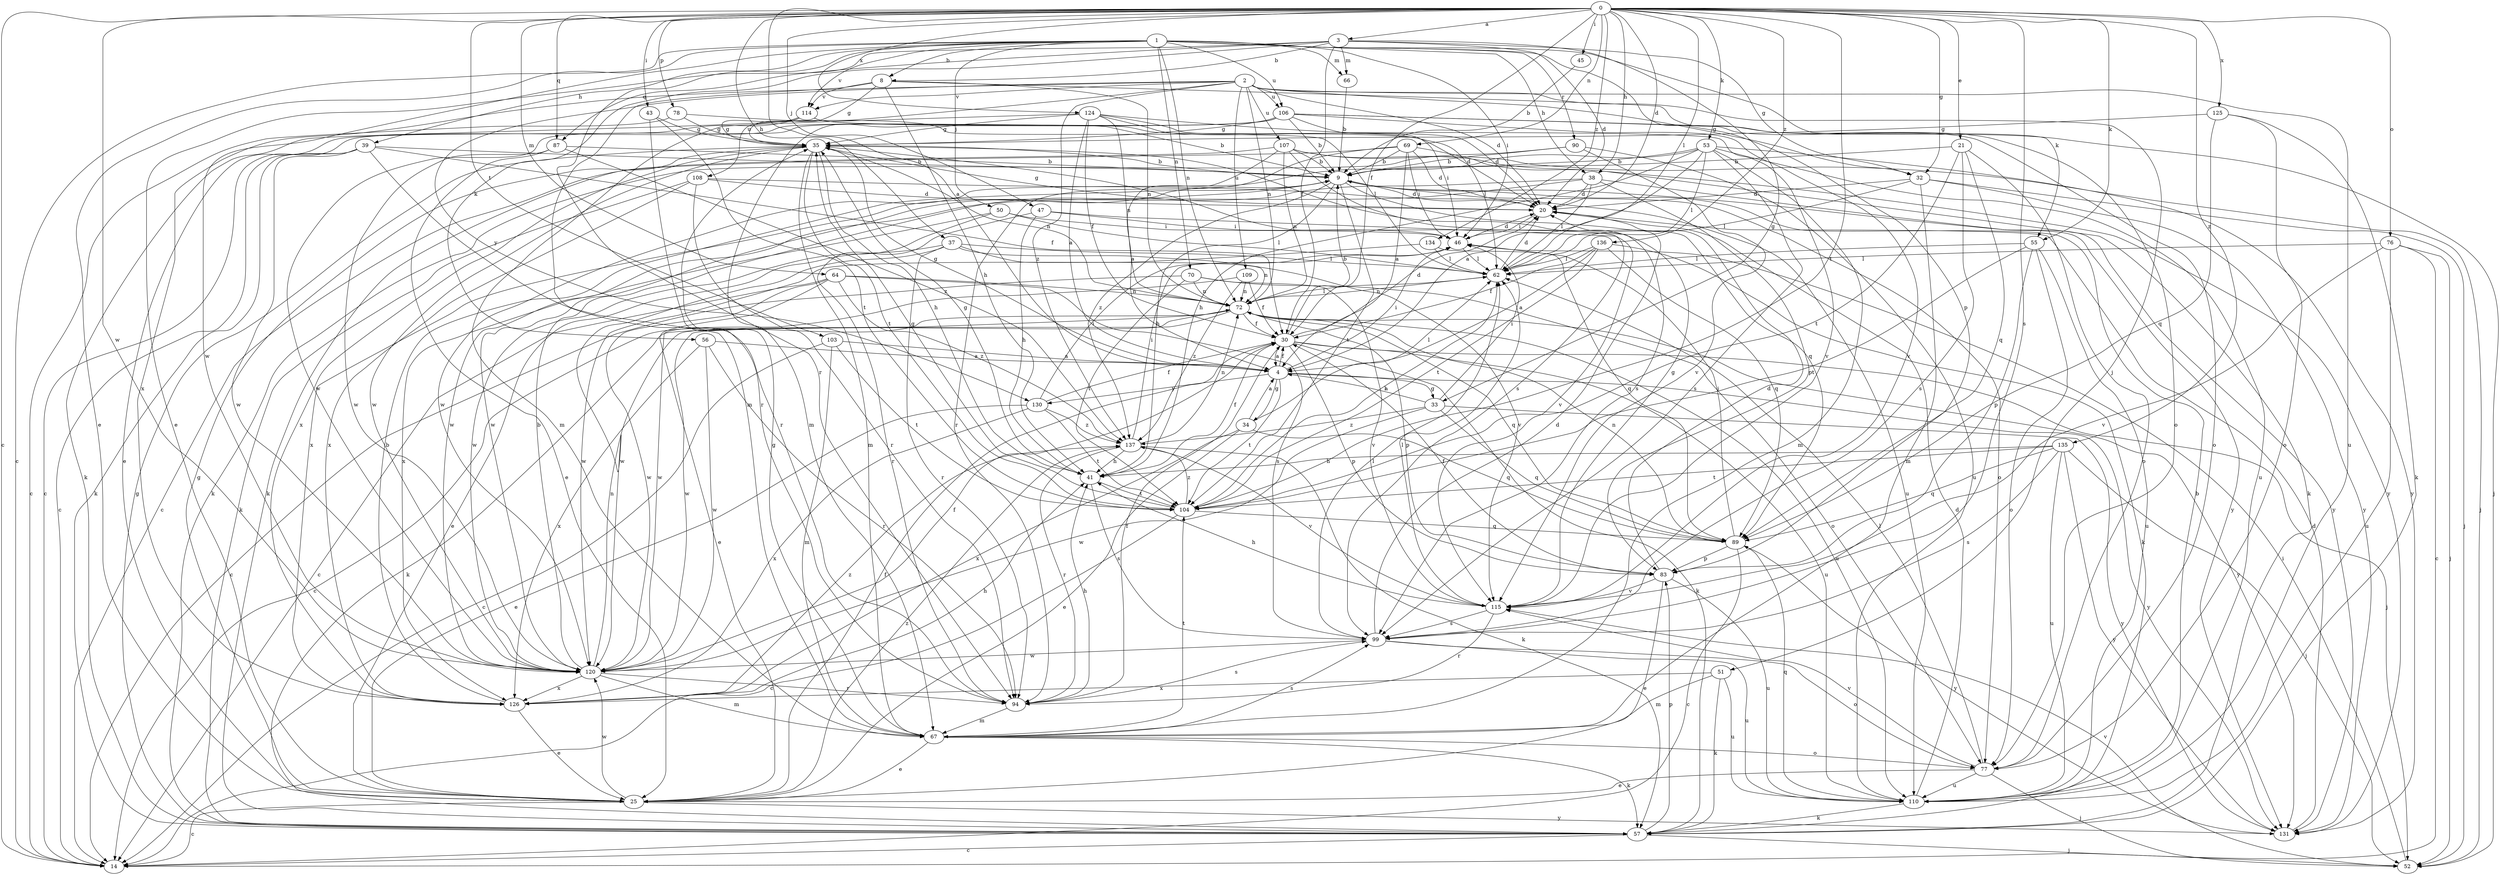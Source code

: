 strict digraph  {
0;
1;
2;
3;
4;
8;
9;
14;
20;
21;
25;
30;
32;
33;
34;
35;
37;
38;
39;
41;
43;
45;
46;
47;
50;
51;
52;
53;
55;
56;
57;
62;
64;
66;
67;
69;
70;
72;
76;
77;
78;
83;
87;
89;
90;
94;
99;
103;
104;
106;
107;
108;
109;
110;
114;
115;
120;
124;
125;
126;
130;
131;
134;
135;
136;
137;
0 -> 3  [label=a];
0 -> 4  [label=a];
0 -> 14  [label=c];
0 -> 20  [label=d];
0 -> 21  [label=e];
0 -> 30  [label=f];
0 -> 32  [label=g];
0 -> 37  [label=h];
0 -> 38  [label=h];
0 -> 43  [label=i];
0 -> 45  [label=i];
0 -> 47  [label=j];
0 -> 53  [label=k];
0 -> 55  [label=k];
0 -> 62  [label=l];
0 -> 64  [label=m];
0 -> 69  [label=n];
0 -> 76  [label=o];
0 -> 78  [label=p];
0 -> 87  [label=q];
0 -> 99  [label=s];
0 -> 103  [label=t];
0 -> 104  [label=t];
0 -> 120  [label=w];
0 -> 124  [label=x];
0 -> 125  [label=x];
0 -> 134  [label=z];
0 -> 135  [label=z];
0 -> 136  [label=z];
1 -> 8  [label=b];
1 -> 14  [label=c];
1 -> 25  [label=e];
1 -> 38  [label=h];
1 -> 39  [label=h];
1 -> 46  [label=i];
1 -> 50  [label=j];
1 -> 55  [label=k];
1 -> 66  [label=m];
1 -> 70  [label=n];
1 -> 72  [label=n];
1 -> 83  [label=p];
1 -> 90  [label=r];
1 -> 94  [label=r];
1 -> 106  [label=u];
1 -> 114  [label=v];
1 -> 120  [label=w];
2 -> 20  [label=d];
2 -> 32  [label=g];
2 -> 51  [label=j];
2 -> 72  [label=n];
2 -> 106  [label=u];
2 -> 107  [label=u];
2 -> 108  [label=u];
2 -> 109  [label=u];
2 -> 110  [label=u];
2 -> 114  [label=v];
2 -> 126  [label=x];
2 -> 130  [label=y];
2 -> 137  [label=z];
3 -> 8  [label=b];
3 -> 20  [label=d];
3 -> 25  [label=e];
3 -> 30  [label=f];
3 -> 32  [label=g];
3 -> 33  [label=g];
3 -> 56  [label=k];
3 -> 66  [label=m];
3 -> 87  [label=q];
4 -> 30  [label=f];
4 -> 33  [label=g];
4 -> 34  [label=g];
4 -> 35  [label=g];
4 -> 46  [label=i];
4 -> 104  [label=t];
4 -> 130  [label=y];
4 -> 131  [label=y];
8 -> 35  [label=g];
8 -> 41  [label=h];
8 -> 67  [label=m];
8 -> 72  [label=n];
8 -> 77  [label=o];
8 -> 114  [label=v];
9 -> 20  [label=d];
9 -> 41  [label=h];
9 -> 77  [label=o];
9 -> 89  [label=q];
9 -> 104  [label=t];
9 -> 120  [label=w];
9 -> 131  [label=y];
9 -> 137  [label=z];
20 -> 35  [label=g];
20 -> 46  [label=i];
21 -> 9  [label=b];
21 -> 77  [label=o];
21 -> 89  [label=q];
21 -> 99  [label=s];
21 -> 104  [label=t];
25 -> 14  [label=c];
25 -> 30  [label=f];
25 -> 35  [label=g];
25 -> 120  [label=w];
25 -> 131  [label=y];
25 -> 137  [label=z];
30 -> 4  [label=a];
30 -> 9  [label=b];
30 -> 20  [label=d];
30 -> 52  [label=j];
30 -> 57  [label=k];
30 -> 83  [label=p];
30 -> 110  [label=u];
32 -> 20  [label=d];
32 -> 52  [label=j];
32 -> 62  [label=l];
32 -> 67  [label=m];
32 -> 131  [label=y];
33 -> 4  [label=a];
33 -> 46  [label=i];
33 -> 89  [label=q];
33 -> 120  [label=w];
33 -> 131  [label=y];
33 -> 137  [label=z];
34 -> 4  [label=a];
34 -> 25  [label=e];
34 -> 62  [label=l];
34 -> 89  [label=q];
34 -> 126  [label=x];
35 -> 9  [label=b];
35 -> 41  [label=h];
35 -> 67  [label=m];
35 -> 72  [label=n];
35 -> 99  [label=s];
35 -> 104  [label=t];
35 -> 120  [label=w];
35 -> 126  [label=x];
37 -> 25  [label=e];
37 -> 62  [label=l];
37 -> 72  [label=n];
37 -> 94  [label=r];
37 -> 115  [label=v];
37 -> 120  [label=w];
38 -> 20  [label=d];
38 -> 62  [label=l];
38 -> 83  [label=p];
38 -> 120  [label=w];
38 -> 126  [label=x];
38 -> 131  [label=y];
39 -> 9  [label=b];
39 -> 14  [label=c];
39 -> 30  [label=f];
39 -> 57  [label=k];
39 -> 94  [label=r];
39 -> 120  [label=w];
41 -> 30  [label=f];
41 -> 35  [label=g];
41 -> 99  [label=s];
41 -> 104  [label=t];
43 -> 35  [label=g];
43 -> 94  [label=r];
43 -> 104  [label=t];
45 -> 9  [label=b];
46 -> 20  [label=d];
46 -> 62  [label=l];
47 -> 41  [label=h];
47 -> 46  [label=i];
47 -> 94  [label=r];
47 -> 115  [label=v];
50 -> 46  [label=i];
50 -> 62  [label=l];
50 -> 120  [label=w];
50 -> 126  [label=x];
51 -> 57  [label=k];
51 -> 67  [label=m];
51 -> 110  [label=u];
51 -> 126  [label=x];
52 -> 46  [label=i];
52 -> 115  [label=v];
53 -> 4  [label=a];
53 -> 9  [label=b];
53 -> 41  [label=h];
53 -> 62  [label=l];
53 -> 67  [label=m];
53 -> 99  [label=s];
53 -> 110  [label=u];
53 -> 120  [label=w];
53 -> 131  [label=y];
55 -> 62  [label=l];
55 -> 77  [label=o];
55 -> 83  [label=p];
55 -> 104  [label=t];
55 -> 110  [label=u];
56 -> 4  [label=a];
56 -> 94  [label=r];
56 -> 120  [label=w];
56 -> 126  [label=x];
57 -> 14  [label=c];
57 -> 35  [label=g];
57 -> 52  [label=j];
57 -> 83  [label=p];
62 -> 20  [label=d];
62 -> 72  [label=n];
64 -> 14  [label=c];
64 -> 25  [label=e];
64 -> 72  [label=n];
64 -> 99  [label=s];
64 -> 120  [label=w];
64 -> 137  [label=z];
66 -> 9  [label=b];
67 -> 25  [label=e];
67 -> 35  [label=g];
67 -> 57  [label=k];
67 -> 77  [label=o];
67 -> 99  [label=s];
67 -> 104  [label=t];
69 -> 4  [label=a];
69 -> 9  [label=b];
69 -> 14  [label=c];
69 -> 20  [label=d];
69 -> 46  [label=i];
69 -> 57  [label=k];
69 -> 94  [label=r];
70 -> 14  [label=c];
70 -> 72  [label=n];
70 -> 77  [label=o];
70 -> 104  [label=t];
70 -> 115  [label=v];
72 -> 14  [label=c];
72 -> 30  [label=f];
72 -> 57  [label=k];
72 -> 62  [label=l];
72 -> 83  [label=p];
72 -> 89  [label=q];
72 -> 110  [label=u];
72 -> 120  [label=w];
72 -> 131  [label=y];
76 -> 14  [label=c];
76 -> 52  [label=j];
76 -> 62  [label=l];
76 -> 110  [label=u];
76 -> 115  [label=v];
77 -> 25  [label=e];
77 -> 52  [label=j];
77 -> 62  [label=l];
77 -> 110  [label=u];
77 -> 115  [label=v];
78 -> 14  [label=c];
78 -> 35  [label=g];
78 -> 62  [label=l];
83 -> 20  [label=d];
83 -> 25  [label=e];
83 -> 30  [label=f];
83 -> 110  [label=u];
83 -> 115  [label=v];
87 -> 9  [label=b];
87 -> 25  [label=e];
87 -> 120  [label=w];
87 -> 137  [label=z];
89 -> 14  [label=c];
89 -> 46  [label=i];
89 -> 72  [label=n];
89 -> 83  [label=p];
89 -> 131  [label=y];
90 -> 9  [label=b];
90 -> 57  [label=k];
90 -> 110  [label=u];
90 -> 115  [label=v];
94 -> 30  [label=f];
94 -> 41  [label=h];
94 -> 67  [label=m];
94 -> 99  [label=s];
99 -> 20  [label=d];
99 -> 62  [label=l];
99 -> 77  [label=o];
99 -> 110  [label=u];
99 -> 120  [label=w];
103 -> 4  [label=a];
103 -> 14  [label=c];
103 -> 67  [label=m];
103 -> 104  [label=t];
104 -> 14  [label=c];
104 -> 35  [label=g];
104 -> 62  [label=l];
104 -> 89  [label=q];
104 -> 137  [label=z];
106 -> 9  [label=b];
106 -> 14  [label=c];
106 -> 35  [label=g];
106 -> 46  [label=i];
106 -> 52  [label=j];
106 -> 67  [label=m];
106 -> 77  [label=o];
106 -> 115  [label=v];
106 -> 120  [label=w];
107 -> 4  [label=a];
107 -> 9  [label=b];
107 -> 52  [label=j];
107 -> 57  [label=k];
107 -> 72  [label=n];
107 -> 99  [label=s];
107 -> 131  [label=y];
108 -> 20  [label=d];
108 -> 57  [label=k];
108 -> 94  [label=r];
108 -> 110  [label=u];
108 -> 126  [label=x];
109 -> 30  [label=f];
109 -> 72  [label=n];
109 -> 120  [label=w];
109 -> 137  [label=z];
110 -> 9  [label=b];
110 -> 20  [label=d];
110 -> 57  [label=k];
110 -> 89  [label=q];
114 -> 9  [label=b];
114 -> 20  [label=d];
114 -> 25  [label=e];
114 -> 35  [label=g];
114 -> 57  [label=k];
115 -> 35  [label=g];
115 -> 41  [label=h];
115 -> 62  [label=l];
115 -> 94  [label=r];
115 -> 99  [label=s];
120 -> 9  [label=b];
120 -> 30  [label=f];
120 -> 67  [label=m];
120 -> 72  [label=n];
120 -> 94  [label=r];
120 -> 126  [label=x];
124 -> 4  [label=a];
124 -> 20  [label=d];
124 -> 30  [label=f];
124 -> 35  [label=g];
124 -> 62  [label=l];
124 -> 67  [label=m];
124 -> 72  [label=n];
124 -> 115  [label=v];
125 -> 35  [label=g];
125 -> 57  [label=k];
125 -> 77  [label=o];
125 -> 89  [label=q];
126 -> 9  [label=b];
126 -> 25  [label=e];
126 -> 41  [label=h];
126 -> 137  [label=z];
130 -> 25  [label=e];
130 -> 30  [label=f];
130 -> 46  [label=i];
130 -> 104  [label=t];
130 -> 126  [label=x];
130 -> 137  [label=z];
131 -> 20  [label=d];
134 -> 62  [label=l];
134 -> 89  [label=q];
134 -> 120  [label=w];
135 -> 41  [label=h];
135 -> 52  [label=j];
135 -> 89  [label=q];
135 -> 99  [label=s];
135 -> 104  [label=t];
135 -> 110  [label=u];
135 -> 131  [label=y];
136 -> 4  [label=a];
136 -> 30  [label=f];
136 -> 57  [label=k];
136 -> 62  [label=l];
136 -> 89  [label=q];
136 -> 104  [label=t];
137 -> 41  [label=h];
137 -> 46  [label=i];
137 -> 57  [label=k];
137 -> 72  [label=n];
137 -> 94  [label=r];
137 -> 115  [label=v];
}
